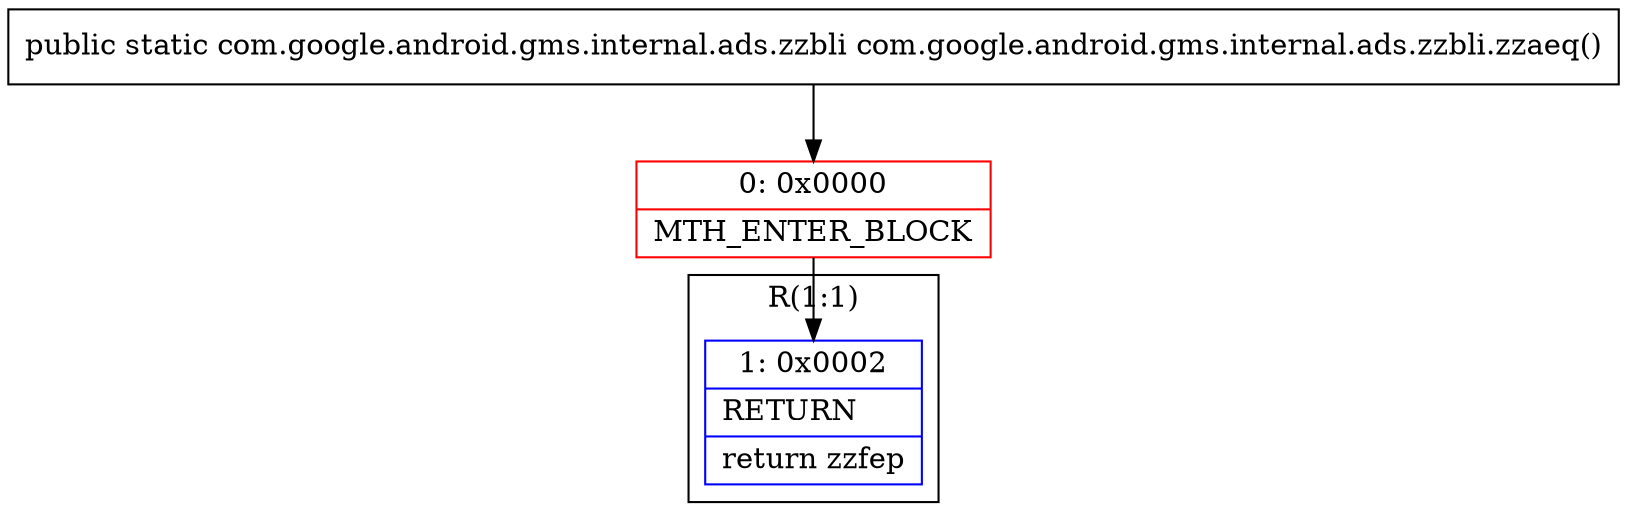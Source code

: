digraph "CFG forcom.google.android.gms.internal.ads.zzbli.zzaeq()Lcom\/google\/android\/gms\/internal\/ads\/zzbli;" {
subgraph cluster_Region_961346023 {
label = "R(1:1)";
node [shape=record,color=blue];
Node_1 [shape=record,label="{1\:\ 0x0002|RETURN\l|return zzfep\l}"];
}
Node_0 [shape=record,color=red,label="{0\:\ 0x0000|MTH_ENTER_BLOCK\l}"];
MethodNode[shape=record,label="{public static com.google.android.gms.internal.ads.zzbli com.google.android.gms.internal.ads.zzbli.zzaeq() }"];
MethodNode -> Node_0;
Node_0 -> Node_1;
}

